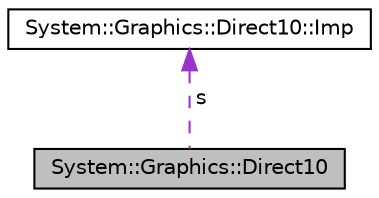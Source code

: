 digraph G
{
  edge [fontname="Helvetica",fontsize="10",labelfontname="Helvetica",labelfontsize="10"];
  node [fontname="Helvetica",fontsize="10",shape=record];
  Node1 [label="System::Graphics::Direct10",height=0.2,width=0.4,color="black", fillcolor="grey75", style="filled" fontcolor="black"];
  Node2 -> Node1 [dir="back",color="darkorchid3",fontsize="10",style="dashed",label=" s" ,fontname="Helvetica"];
  Node2 [label="System::Graphics::Direct10::Imp",height=0.2,width=0.4,color="black", fillcolor="white", style="filled",URL="$class_system_1_1_graphics_1_1_direct10_1_1_imp.html"];
}
